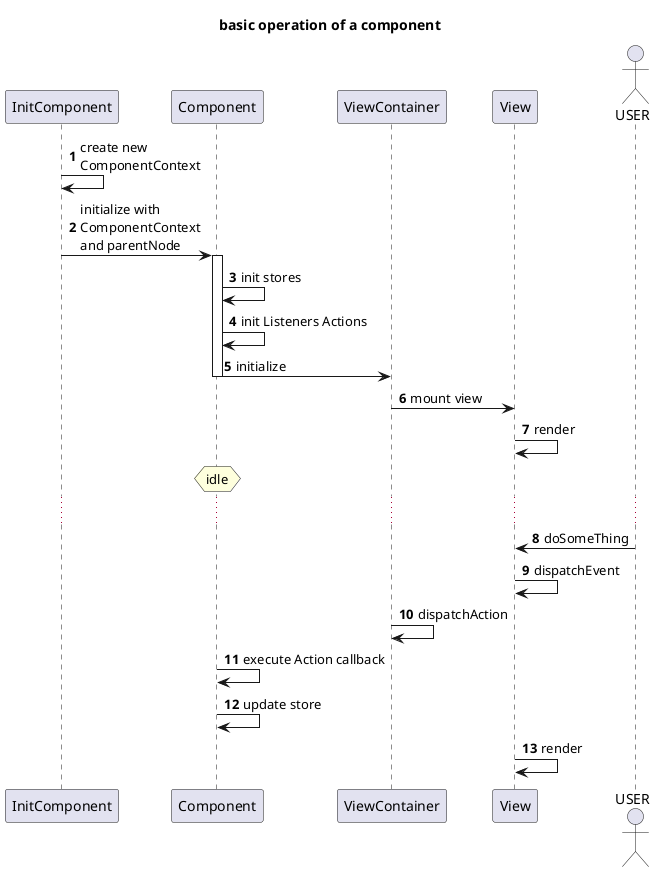 @startuml

participant InitComponent
participant Component
participant ViewContainer
participant View
Actor USER

title basic operation of a component

autonumber
InitComponent -> InitComponent : create new\nComponentContext
InitComponent->Component : initialize with\nComponentContext\nand parentNode
activate Component
Component -> Component : init stores
Component -> Component : init Listeners Actions
Component -> ViewContainer : initialize
deactivate Component
ViewContainer -> View : mount view
View -> View : render
hnote over Component : idle
......
USER -> View : doSomeThing
View -> View : dispatchEvent
ViewContainer -> ViewContainer : dispatchAction
Component -> Component : execute Action callback
Component -> Component : update store
View -> View : render
@enduml
